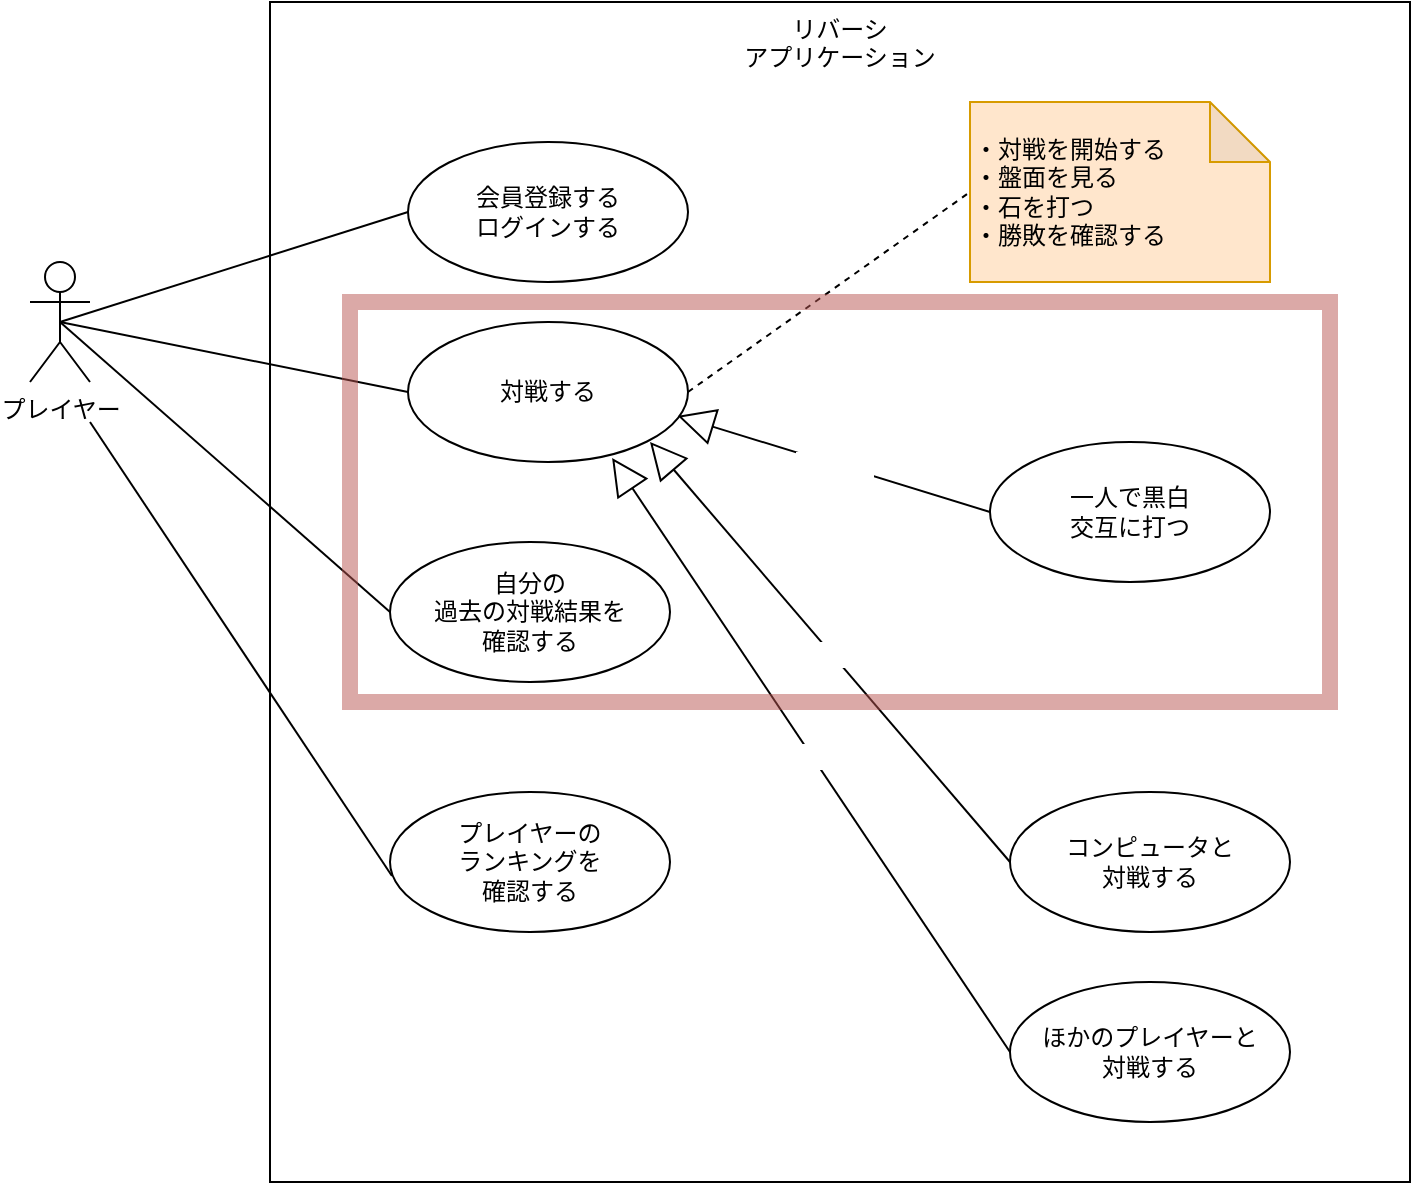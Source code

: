 <mxfile>
    <diagram id="q36ENotZMjtmO99Q29BX" name="ページ1">
        <mxGraphModel dx="632" dy="761" grid="0" gridSize="10" guides="1" tooltips="1" connect="1" arrows="1" fold="1" page="1" pageScale="1" pageWidth="827" pageHeight="1169" math="0" shadow="0">
            <root>
                <mxCell id="0"/>
                <mxCell id="1" parent="0"/>
                <mxCell id="2" value="リバーシ&lt;br&gt;アプリケーション" style="rounded=0;whiteSpace=wrap;html=1;align=center;verticalAlign=top;fillColor=none;" vertex="1" parent="1">
                    <mxGeometry x="190" y="120" width="570" height="590" as="geometry"/>
                </mxCell>
                <mxCell id="6" style="html=1;exitX=0.5;exitY=0.5;exitDx=0;exitDy=0;exitPerimeter=0;entryX=0;entryY=0.5;entryDx=0;entryDy=0;endArrow=none;endFill=0;" edge="1" parent="1" source="3" target="5">
                    <mxGeometry relative="1" as="geometry"/>
                </mxCell>
                <mxCell id="28" style="edgeStyle=none;html=1;entryX=0.007;entryY=0.6;entryDx=0;entryDy=0;entryPerimeter=0;fontColor=#FFFFFF;endArrow=none;endFill=0;" edge="1" parent="1" target="23">
                    <mxGeometry relative="1" as="geometry">
                        <mxPoint x="100" y="330" as="sourcePoint"/>
                    </mxGeometry>
                </mxCell>
                <mxCell id="3" value="プレイヤー" style="shape=umlActor;verticalLabelPosition=bottom;verticalAlign=top;html=1;outlineConnect=0;fillColor=none;" vertex="1" parent="1">
                    <mxGeometry x="70" y="250" width="30" height="60" as="geometry"/>
                </mxCell>
                <mxCell id="5" value="対戦する" style="ellipse;whiteSpace=wrap;html=1;fillColor=none;" vertex="1" parent="1">
                    <mxGeometry x="259" y="280" width="140" height="70" as="geometry"/>
                </mxCell>
                <mxCell id="8" value="&lt;font color=&quot;#000000&quot;&gt;・対戦を開始する&lt;br&gt;・盤面を見る&lt;br&gt;・石を打つ&lt;br&gt;&lt;div style=&quot;&quot;&gt;&lt;span style=&quot;background-color: initial;&quot;&gt;・勝敗を確認する&lt;/span&gt;&lt;/div&gt;&lt;/font&gt;" style="shape=note;whiteSpace=wrap;html=1;backgroundOutline=1;darkOpacity=0.05;fillColor=#ffe6cc;strokeColor=#d79b00;align=left;" vertex="1" parent="1">
                    <mxGeometry x="540" y="170" width="150" height="90" as="geometry"/>
                </mxCell>
                <mxCell id="11" value="" style="endArrow=none;dashed=1;html=1;fontColor=#000000;entryX=0;entryY=0.5;entryDx=0;entryDy=0;entryPerimeter=0;exitX=1;exitY=0.5;exitDx=0;exitDy=0;" edge="1" parent="1" source="5" target="8">
                    <mxGeometry width="50" height="50" relative="1" as="geometry">
                        <mxPoint x="519" y="130" as="sourcePoint"/>
                        <mxPoint x="489" y="70" as="targetPoint"/>
                    </mxGeometry>
                </mxCell>
                <mxCell id="15" style="edgeStyle=none;html=1;exitX=0;exitY=0.5;exitDx=0;exitDy=0;entryX=0.5;entryY=0.5;entryDx=0;entryDy=0;entryPerimeter=0;fontColor=#000000;endArrow=none;endFill=0;" edge="1" parent="1" source="12" target="3">
                    <mxGeometry relative="1" as="geometry"/>
                </mxCell>
                <mxCell id="12" value="自分の&lt;br&gt;過去の対戦結果を&lt;br&gt;確認する" style="ellipse;whiteSpace=wrap;html=1;fillColor=none;" vertex="1" parent="1">
                    <mxGeometry x="250" y="390" width="140" height="70" as="geometry"/>
                </mxCell>
                <mxCell id="13" value="会員登録する&lt;br&gt;ログインする" style="ellipse;whiteSpace=wrap;html=1;fillColor=none;" vertex="1" parent="1">
                    <mxGeometry x="259" y="190" width="140" height="70" as="geometry"/>
                </mxCell>
                <mxCell id="14" style="html=1;exitX=0.5;exitY=0.5;exitDx=0;exitDy=0;exitPerimeter=0;entryX=0;entryY=0.5;entryDx=0;entryDy=0;endArrow=none;endFill=0;" edge="1" parent="1" source="3" target="13">
                    <mxGeometry relative="1" as="geometry">
                        <mxPoint x="144" y="290" as="sourcePoint"/>
                        <mxPoint x="279" y="315" as="targetPoint"/>
                    </mxGeometry>
                </mxCell>
                <mxCell id="16" value="一人で黒白&lt;br&gt;交互に打つ" style="ellipse;whiteSpace=wrap;html=1;fillColor=none;" vertex="1" parent="1">
                    <mxGeometry x="550" y="340" width="140" height="70" as="geometry"/>
                </mxCell>
                <mxCell id="17" value="コンピュータと&lt;br&gt;対戦する" style="ellipse;whiteSpace=wrap;html=1;fillColor=none;" vertex="1" parent="1">
                    <mxGeometry x="560" y="515" width="140" height="70" as="geometry"/>
                </mxCell>
                <mxCell id="18" value="ほかのプレイヤーと&lt;br&gt;対戦する" style="ellipse;whiteSpace=wrap;html=1;fillColor=none;" vertex="1" parent="1">
                    <mxGeometry x="560" y="610" width="140" height="70" as="geometry"/>
                </mxCell>
                <mxCell id="20" value="Extends" style="endArrow=block;endSize=16;endFill=0;html=1;fontColor=#FFFFFF;entryX=0.964;entryY=0.671;entryDx=0;entryDy=0;exitX=0;exitY=0.5;exitDx=0;exitDy=0;entryPerimeter=0;" edge="1" parent="1" source="16" target="5">
                    <mxGeometry x="-0.004" width="160" relative="1" as="geometry">
                        <mxPoint x="310" y="470" as="sourcePoint"/>
                        <mxPoint x="470" y="470" as="targetPoint"/>
                        <mxPoint as="offset"/>
                    </mxGeometry>
                </mxCell>
                <mxCell id="21" value="Extends" style="endArrow=block;endSize=16;endFill=0;html=1;fontColor=#FFFFFF;exitX=0;exitY=0.5;exitDx=0;exitDy=0;" edge="1" parent="1" source="17">
                    <mxGeometry x="-0.004" width="160" relative="1" as="geometry">
                        <mxPoint x="519" y="375" as="sourcePoint"/>
                        <mxPoint x="380" y="340" as="targetPoint"/>
                        <mxPoint as="offset"/>
                    </mxGeometry>
                </mxCell>
                <mxCell id="22" value="Extends" style="endArrow=block;endSize=16;endFill=0;html=1;fontColor=#FFFFFF;exitX=0;exitY=0.5;exitDx=0;exitDy=0;entryX=0.729;entryY=0.971;entryDx=0;entryDy=0;entryPerimeter=0;" edge="1" parent="1" source="18" target="5">
                    <mxGeometry x="-0.004" width="160" relative="1" as="geometry">
                        <mxPoint x="519" y="465" as="sourcePoint"/>
                        <mxPoint x="420" y="390" as="targetPoint"/>
                        <mxPoint as="offset"/>
                    </mxGeometry>
                </mxCell>
                <mxCell id="23" value="プレイヤーの&lt;br&gt;ランキングを&lt;br&gt;確認する" style="ellipse;whiteSpace=wrap;html=1;fillColor=none;" vertex="1" parent="1">
                    <mxGeometry x="250" y="515" width="140" height="70" as="geometry"/>
                </mxCell>
                <mxCell id="30" value="" style="rounded=0;whiteSpace=wrap;html=1;fillColor=none;strokeColor=#b85450;opacity=50;strokeWidth=8;" vertex="1" parent="1">
                    <mxGeometry x="230" y="270" width="490" height="200" as="geometry"/>
                </mxCell>
            </root>
        </mxGraphModel>
    </diagram>
</mxfile>
